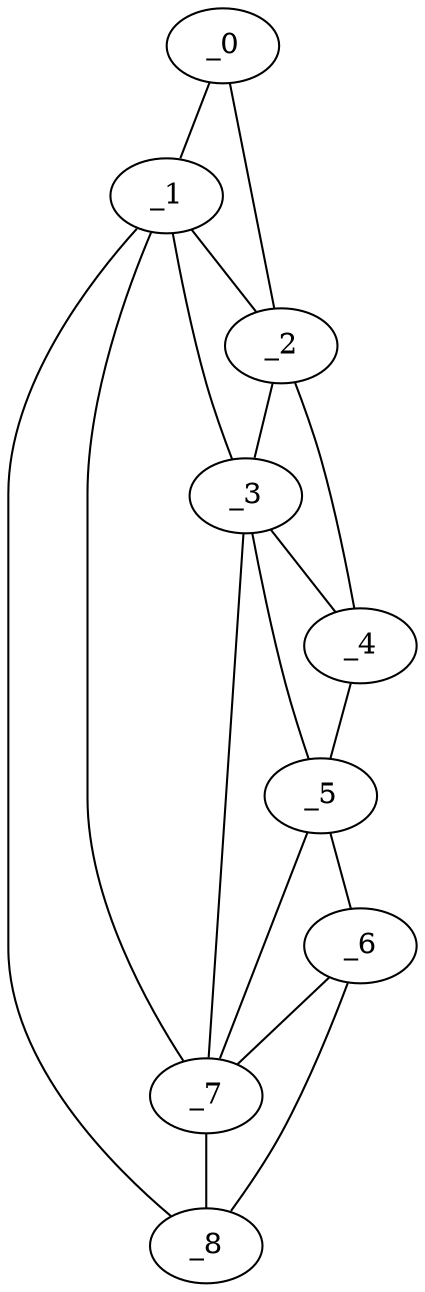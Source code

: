 graph "obj42__210.gxl" {
	_0	 [x=5,
		y=52];
	_1	 [x=5,
		y=60];
	_0 -- _1	 [valence=1];
	_2	 [x=16,
		y=46];
	_0 -- _2	 [valence=1];
	_1 -- _2	 [valence=2];
	_3	 [x=22,
		y=49];
	_1 -- _3	 [valence=2];
	_7	 [x=112,
		y=71];
	_1 -- _7	 [valence=1];
	_8	 [x=125,
		y=76];
	_1 -- _8	 [valence=1];
	_2 -- _3	 [valence=1];
	_4	 [x=29,
		y=45];
	_2 -- _4	 [valence=1];
	_3 -- _4	 [valence=2];
	_5	 [x=88,
		y=48];
	_3 -- _5	 [valence=2];
	_3 -- _7	 [valence=2];
	_4 -- _5	 [valence=1];
	_6	 [x=109,
		y=57];
	_5 -- _6	 [valence=1];
	_5 -- _7	 [valence=2];
	_6 -- _7	 [valence=2];
	_6 -- _8	 [valence=1];
	_7 -- _8	 [valence=2];
}
